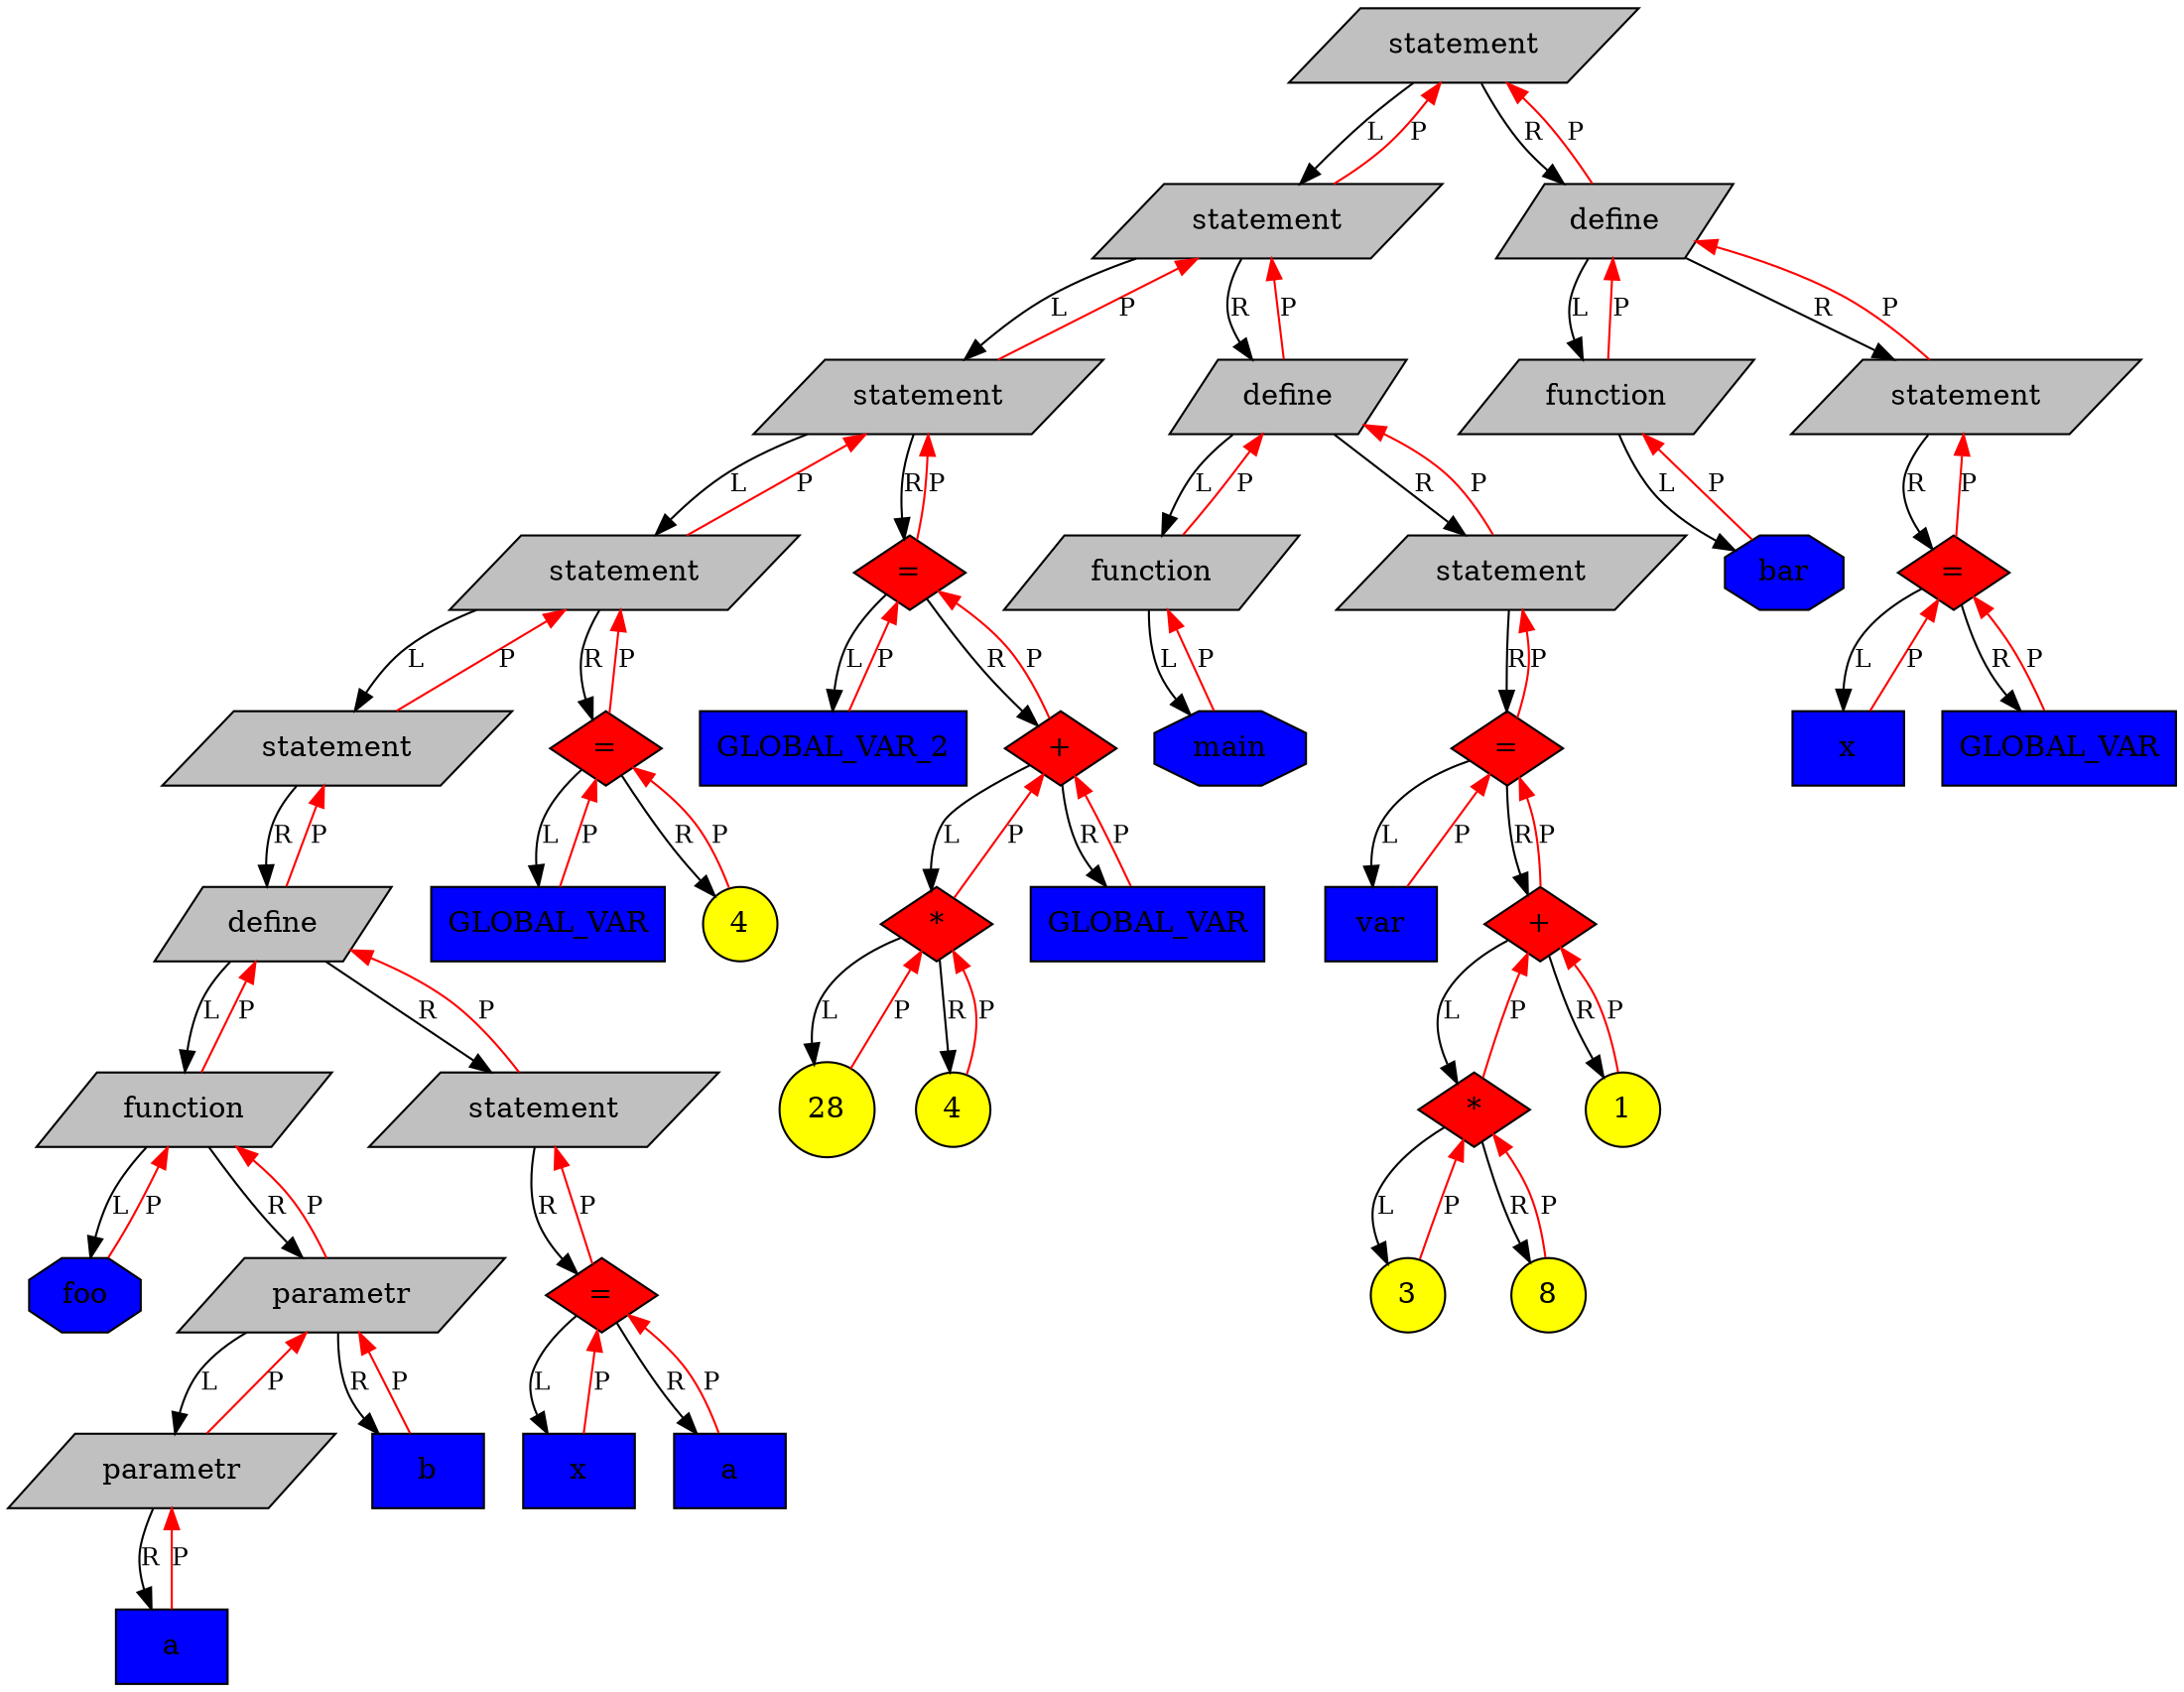 digraph Tree{

	rankdir=UD;

	node[fontsize=14];

	94897379100000[shape=record, shape=parallelogram, style="filled", fillcolor=grey, label="statement"];
	94897379098560[shape=record, shape=parallelogram, style="filled", fillcolor=grey, label="statement"];
	94897379097760[shape=record, shape=parallelogram, style="filled", fillcolor=grey, label="statement"];
	94897379097312[shape=record, shape=parallelogram, style="filled", fillcolor=grey, label="statement"];
	94897379095872[shape=record, shape=parallelogram, style="filled", fillcolor=grey, label="statement"];
	94897379095936[shape=record, shape=parallelogram, style="filled", fillcolor=grey, label="define"];
	94897379096128[shape=record, shape=parallelogram, style="filled", fillcolor=grey, label="function"];
	94897379096320[shape=record, shape=octagon, style="filled", fillcolor=blue, label="foo"];
	94897379096608[shape=record, shape=parallelogram, style="filled", fillcolor=grey, label="parametr"];
	94897379096416[shape=record, shape=parallelogram, style="filled", fillcolor=grey, label="parametr"];
	94897379096480[shape=record, shape=rectangle, style="filled", fillcolor=blue, label="a"];
	94897379096672[shape=record, shape=rectangle, style="filled", fillcolor=blue, label="b"];
	94897379096800[shape=record, shape=parallelogram, style="filled", fillcolor=grey, label="statement"];
	94897379096864[shape=record, shape=diamond, style="filled", fillcolor=red, label="="];
	94897379097056[shape=record, shape=rectangle, style="filled", fillcolor=blue, label="x"];
	94897379097152[shape=record, shape=rectangle, style="filled", fillcolor=blue, label="a"];
	94897379097376[shape=record, shape=diamond, style="filled", fillcolor=red, label="="];
	94897379097568[shape=record, shape=rectangle, style="filled", fillcolor=blue, label="GLOBAL_VAR"];
	94897379097664[shape=record, shape=circle, style="filled", fillcolor=yellow, label="4"];
	94897379097824[shape=record, shape=diamond, style="filled", fillcolor=red, label="="];
	94897379098016[shape=record, shape=rectangle, style="filled", fillcolor=blue, label="GLOBAL_VAR_2"];
	94897379098432[shape=record, shape=diamond, style="filled", fillcolor=red, label="+"];
	94897379098240[shape=record, shape=diamond, style="filled", fillcolor=red, label="*"];
	94897379098112[shape=record, shape=circle, style="filled", fillcolor=yellow, label="28"];
	94897379098176[shape=record, shape=circle, style="filled", fillcolor=yellow, label="4"];
	94897379098336[shape=record, shape=rectangle, style="filled", fillcolor=blue, label="GLOBAL_VAR"];
	94897379098624[shape=record, shape=parallelogram, style="filled", fillcolor=grey, label="define"];
	94897379098816[shape=record, shape=parallelogram, style="filled", fillcolor=grey, label="function"];
	94897379099008[shape=record, shape=octagon, style="filled", fillcolor=blue, label="main"];
	94897379099200[shape=record, shape=parallelogram, style="filled", fillcolor=grey, label="statement"];
	94897379099264[shape=record, shape=diamond, style="filled", fillcolor=red, label="="];
	94897379099456[shape=record, shape=rectangle, style="filled", fillcolor=blue, label="var"];
	94897379099840[shape=record, shape=diamond, style="filled", fillcolor=red, label="+"];
	94897379099680[shape=record, shape=diamond, style="filled", fillcolor=red, label="*"];
	94897379099552[shape=record, shape=circle, style="filled", fillcolor=yellow, label="3"];
	94897379099616[shape=record, shape=circle, style="filled", fillcolor=yellow, label="8"];
	94897379099776[shape=record, shape=circle, style="filled", fillcolor=yellow, label="1"];
	94897379100064[shape=record, shape=parallelogram, style="filled", fillcolor=grey, label="define"];
	94897379100256[shape=record, shape=parallelogram, style="filled", fillcolor=grey, label="function"];
	94897379100448[shape=record, shape=octagon, style="filled", fillcolor=blue, label="bar"];
	94897379100544[shape=record, shape=parallelogram, style="filled", fillcolor=grey, label="statement"];
	94897379100608[shape=record, shape=diamond, style="filled", fillcolor=red, label="="];
	94897379100800[shape=record, shape=rectangle, style="filled", fillcolor=blue, label="x"];
	94897379100896[shape=record, shape=rectangle, style="filled", fillcolor=blue, label="GLOBAL_VAR"];

	94897379100000 -> 94897379098560[label = "L", fontsize=12]
	94897379100000 -> 94897379100064[label = "R", fontsize=12]
	94897379098560 -> 94897379100000[label = "P", color=red, fontsize=12]
	94897379098560 -> 94897379097760[label = "L", fontsize=12]
	94897379098560 -> 94897379098624[label = "R", fontsize=12]
	94897379097760 -> 94897379098560[label = "P", color=red, fontsize=12]
	94897379097760 -> 94897379097312[label = "L", fontsize=12]
	94897379097760 -> 94897379097824[label = "R", fontsize=12]
	94897379097312 -> 94897379097760[label = "P", color=red, fontsize=12]
	94897379097312 -> 94897379095872[label = "L", fontsize=12]
	94897379097312 -> 94897379097376[label = "R", fontsize=12]
	94897379095872 -> 94897379097312[label = "P", color=red, fontsize=12]
	94897379095872 -> 94897379095936[label = "R", fontsize=12]
	94897379095936 -> 94897379095872[label = "P", color=red, fontsize=12]
	94897379095936 -> 94897379096128[label = "L", fontsize=12]
	94897379095936 -> 94897379096800[label = "R", fontsize=12]
	94897379096128 -> 94897379095936[label = "P", color=red, fontsize=12]
	94897379096128 -> 94897379096320[label = "L", fontsize=12]
	94897379096128 -> 94897379096608[label = "R", fontsize=12]
	94897379096320 -> 94897379096128[label = "P", color=red, fontsize=12]
	94897379096608 -> 94897379096128[label = "P", color=red, fontsize=12]
	94897379096608 -> 94897379096416[label = "L", fontsize=12]
	94897379096608 -> 94897379096672[label = "R", fontsize=12]
	94897379096416 -> 94897379096608[label = "P", color=red, fontsize=12]
	94897379096416 -> 94897379096480[label = "R", fontsize=12]
	94897379096480 -> 94897379096416[label = "P", color=red, fontsize=12]
	94897379096672 -> 94897379096608[label = "P", color=red, fontsize=12]
	94897379096800 -> 94897379095936[label = "P", color=red, fontsize=12]
	94897379096800 -> 94897379096864[label = "R", fontsize=12]
	94897379096864 -> 94897379096800[label = "P", color=red, fontsize=12]
	94897379096864 -> 94897379097056[label = "L", fontsize=12]
	94897379096864 -> 94897379097152[label = "R", fontsize=12]
	94897379097056 -> 94897379096864[label = "P", color=red, fontsize=12]
	94897379097152 -> 94897379096864[label = "P", color=red, fontsize=12]
	94897379097376 -> 94897379097312[label = "P", color=red, fontsize=12]
	94897379097376 -> 94897379097568[label = "L", fontsize=12]
	94897379097376 -> 94897379097664[label = "R", fontsize=12]
	94897379097568 -> 94897379097376[label = "P", color=red, fontsize=12]
	94897379097664 -> 94897379097376[label = "P", color=red, fontsize=12]
	94897379097824 -> 94897379097760[label = "P", color=red, fontsize=12]
	94897379097824 -> 94897379098016[label = "L", fontsize=12]
	94897379097824 -> 94897379098432[label = "R", fontsize=12]
	94897379098016 -> 94897379097824[label = "P", color=red, fontsize=12]
	94897379098432 -> 94897379097824[label = "P", color=red, fontsize=12]
	94897379098432 -> 94897379098240[label = "L", fontsize=12]
	94897379098432 -> 94897379098336[label = "R", fontsize=12]
	94897379098240 -> 94897379098432[label = "P", color=red, fontsize=12]
	94897379098240 -> 94897379098112[label = "L", fontsize=12]
	94897379098240 -> 94897379098176[label = "R", fontsize=12]
	94897379098112 -> 94897379098240[label = "P", color=red, fontsize=12]
	94897379098176 -> 94897379098240[label = "P", color=red, fontsize=12]
	94897379098336 -> 94897379098432[label = "P", color=red, fontsize=12]
	94897379098624 -> 94897379098560[label = "P", color=red, fontsize=12]
	94897379098624 -> 94897379098816[label = "L", fontsize=12]
	94897379098624 -> 94897379099200[label = "R", fontsize=12]
	94897379098816 -> 94897379098624[label = "P", color=red, fontsize=12]
	94897379098816 -> 94897379099008[label = "L", fontsize=12]
	94897379099008 -> 94897379098816[label = "P", color=red, fontsize=12]
	94897379099200 -> 94897379098624[label = "P", color=red, fontsize=12]
	94897379099200 -> 94897379099264[label = "R", fontsize=12]
	94897379099264 -> 94897379099200[label = "P", color=red, fontsize=12]
	94897379099264 -> 94897379099456[label = "L", fontsize=12]
	94897379099264 -> 94897379099840[label = "R", fontsize=12]
	94897379099456 -> 94897379099264[label = "P", color=red, fontsize=12]
	94897379099840 -> 94897379099264[label = "P", color=red, fontsize=12]
	94897379099840 -> 94897379099680[label = "L", fontsize=12]
	94897379099840 -> 94897379099776[label = "R", fontsize=12]
	94897379099680 -> 94897379099840[label = "P", color=red, fontsize=12]
	94897379099680 -> 94897379099552[label = "L", fontsize=12]
	94897379099680 -> 94897379099616[label = "R", fontsize=12]
	94897379099552 -> 94897379099680[label = "P", color=red, fontsize=12]
	94897379099616 -> 94897379099680[label = "P", color=red, fontsize=12]
	94897379099776 -> 94897379099840[label = "P", color=red, fontsize=12]
	94897379100064 -> 94897379100000[label = "P", color=red, fontsize=12]
	94897379100064 -> 94897379100256[label = "L", fontsize=12]
	94897379100064 -> 94897379100544[label = "R", fontsize=12]
	94897379100256 -> 94897379100064[label = "P", color=red, fontsize=12]
	94897379100256 -> 94897379100448[label = "L", fontsize=12]
	94897379100448 -> 94897379100256[label = "P", color=red, fontsize=12]
	94897379100544 -> 94897379100064[label = "P", color=red, fontsize=12]
	94897379100544 -> 94897379100608[label = "R", fontsize=12]
	94897379100608 -> 94897379100544[label = "P", color=red, fontsize=12]
	94897379100608 -> 94897379100800[label = "L", fontsize=12]
	94897379100608 -> 94897379100896[label = "R", fontsize=12]
	94897379100800 -> 94897379100608[label = "P", color=red, fontsize=12]
	94897379100896 -> 94897379100608[label = "P", color=red, fontsize=12]

}
